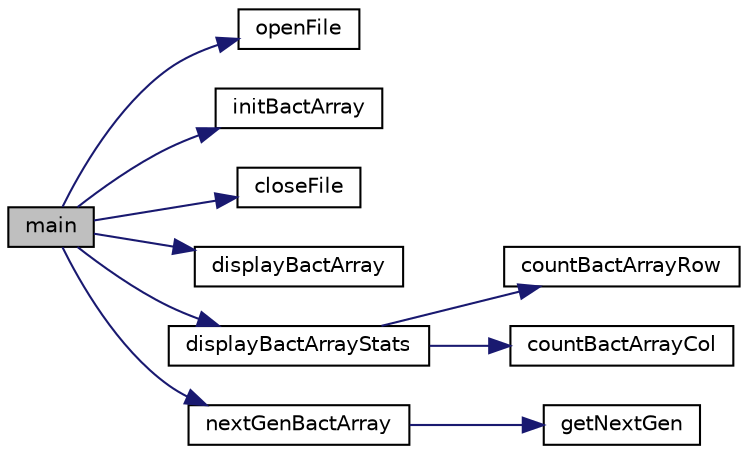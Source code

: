 digraph "main"
{
  edge [fontname="Helvetica",fontsize="10",labelfontname="Helvetica",labelfontsize="10"];
  node [fontname="Helvetica",fontsize="10",shape=record];
  rankdir="LR";
  Node9 [label="main",height=0.2,width=0.4,color="black", fillcolor="grey75", style="filled", fontcolor="black"];
  Node9 -> Node10 [color="midnightblue",fontsize="10",style="solid",fontname="Helvetica"];
  Node10 [label="openFile",height=0.2,width=0.4,color="black", fillcolor="white", style="filled",URL="$main_8cpp.html#a6cc522a56dc1bff8fb47e2db9625acfd"];
  Node9 -> Node11 [color="midnightblue",fontsize="10",style="solid",fontname="Helvetica"];
  Node11 [label="initBactArray",height=0.2,width=0.4,color="black", fillcolor="white", style="filled",URL="$main_8cpp.html#a927696ffb87cfd1f257bb3ff6f168891"];
  Node9 -> Node12 [color="midnightblue",fontsize="10",style="solid",fontname="Helvetica"];
  Node12 [label="closeFile",height=0.2,width=0.4,color="black", fillcolor="white", style="filled",URL="$main_8cpp.html#a69846108716a2d80a47d1ee1ad7ff4ce"];
  Node9 -> Node13 [color="midnightblue",fontsize="10",style="solid",fontname="Helvetica"];
  Node13 [label="displayBactArray",height=0.2,width=0.4,color="black", fillcolor="white", style="filled",URL="$main_8cpp.html#afc923c961d3cb315b7e3bb697563c1ef"];
  Node9 -> Node14 [color="midnightblue",fontsize="10",style="solid",fontname="Helvetica"];
  Node14 [label="displayBactArrayStats",height=0.2,width=0.4,color="black", fillcolor="white", style="filled",URL="$main_8cpp.html#ae10fbde4a3adfb22d4a168f6ede333a1"];
  Node14 -> Node15 [color="midnightblue",fontsize="10",style="solid",fontname="Helvetica"];
  Node15 [label="countBactArrayRow",height=0.2,width=0.4,color="black", fillcolor="white", style="filled",URL="$main_8cpp.html#ae4319ff679609c48fa2ef31beb386980"];
  Node14 -> Node16 [color="midnightblue",fontsize="10",style="solid",fontname="Helvetica"];
  Node16 [label="countBactArrayCol",height=0.2,width=0.4,color="black", fillcolor="white", style="filled",URL="$main_8cpp.html#a938c5cf9849c7daa183b6cc56ddfb759"];
  Node9 -> Node17 [color="midnightblue",fontsize="10",style="solid",fontname="Helvetica"];
  Node17 [label="nextGenBactArray",height=0.2,width=0.4,color="black", fillcolor="white", style="filled",URL="$main_8cpp.html#a9d723437a395e0c0462473f2a57a7a1f"];
  Node17 -> Node18 [color="midnightblue",fontsize="10",style="solid",fontname="Helvetica"];
  Node18 [label="getNextGen",height=0.2,width=0.4,color="black", fillcolor="white", style="filled",URL="$main_8cpp.html#a89cad519aea96ae3ebb48c6d59d050a4"];
}
